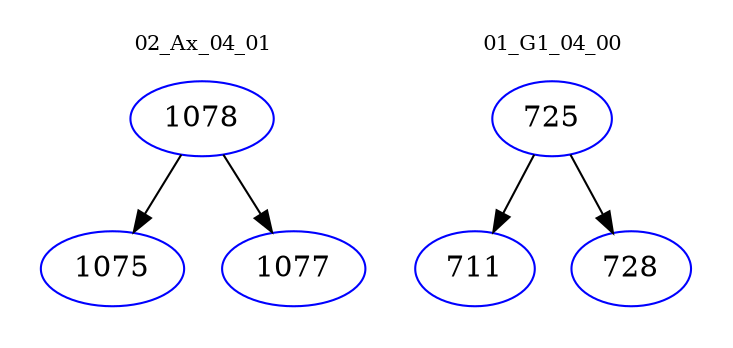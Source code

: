 digraph{
subgraph cluster_0 {
color = white
label = "02_Ax_04_01";
fontsize=10;
T0_1078 [label="1078", color="blue"]
T0_1078 -> T0_1075 [color="black"]
T0_1075 [label="1075", color="blue"]
T0_1078 -> T0_1077 [color="black"]
T0_1077 [label="1077", color="blue"]
}
subgraph cluster_1 {
color = white
label = "01_G1_04_00";
fontsize=10;
T1_725 [label="725", color="blue"]
T1_725 -> T1_711 [color="black"]
T1_711 [label="711", color="blue"]
T1_725 -> T1_728 [color="black"]
T1_728 [label="728", color="blue"]
}
}
